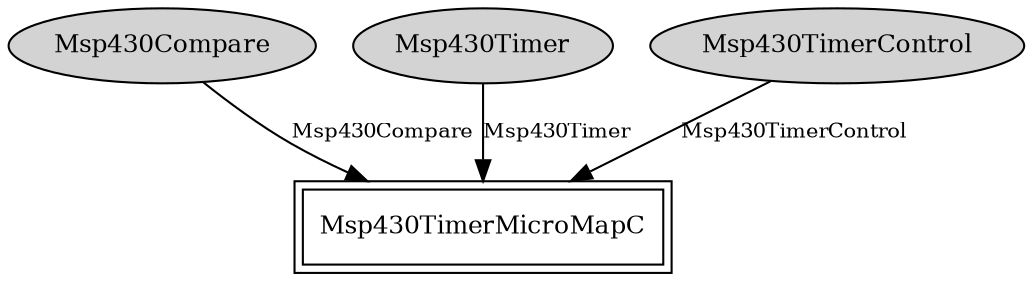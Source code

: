 digraph "tos.chips.msp430.timer.Msp430TimerMicroC" {
  n0x4106f578 [shape=ellipse, style=filled, label="Msp430Compare", fontsize=12];
  "Msp430TimerMicroMapC" [fontsize=12, shape=box,peripheries=2, URL="../chtml/tos.platforms.telosa.chips.cc2420x.tmicro.Msp430TimerMicroMapC.html"];
  n0x41074ca0 [shape=ellipse, style=filled, label="Msp430Timer", fontsize=12];
  "Msp430TimerMicroMapC" [fontsize=12, shape=box,peripheries=2, URL="../chtml/tos.platforms.telosa.chips.cc2420x.tmicro.Msp430TimerMicroMapC.html"];
  n0x41070a08 [shape=ellipse, style=filled, label="Msp430TimerControl", fontsize=12];
  "Msp430TimerMicroMapC" [fontsize=12, shape=box,peripheries=2, URL="../chtml/tos.platforms.telosa.chips.cc2420x.tmicro.Msp430TimerMicroMapC.html"];
  "n0x4106f578" -> "Msp430TimerMicroMapC" [label="Msp430Compare", URL="../ihtml/tos.chips.msp430.timer.Msp430Compare.html", fontsize=10];
  "n0x41074ca0" -> "Msp430TimerMicroMapC" [label="Msp430Timer", URL="../ihtml/tos.chips.msp430.timer.Msp430Timer.html", fontsize=10];
  "n0x41070a08" -> "Msp430TimerMicroMapC" [label="Msp430TimerControl", URL="../ihtml/tos.chips.msp430.timer.Msp430TimerControl.html", fontsize=10];
}

